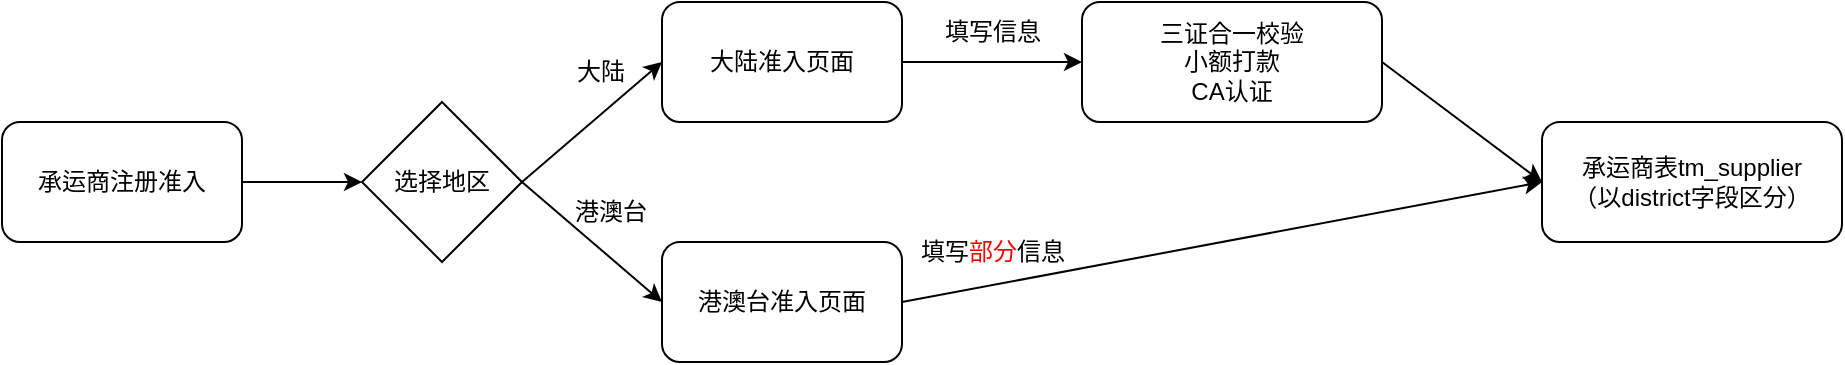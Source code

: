 <mxfile version="21.1.6" type="github">
  <diagram name="第 1 页" id="ubxKcSlFO65tErfigACV">
    <mxGraphModel dx="1434" dy="764" grid="1" gridSize="10" guides="1" tooltips="1" connect="1" arrows="1" fold="1" page="1" pageScale="1" pageWidth="827" pageHeight="1169" math="0" shadow="0">
      <root>
        <mxCell id="0" />
        <mxCell id="1" parent="0" />
        <mxCell id="kHSgpQIC2w--y30t0IKM-1" value="承运商注册准入" style="rounded=1;whiteSpace=wrap;html=1;" vertex="1" parent="1">
          <mxGeometry x="110" y="180" width="120" height="60" as="geometry" />
        </mxCell>
        <mxCell id="kHSgpQIC2w--y30t0IKM-2" value="" style="endArrow=classic;html=1;rounded=0;exitX=1;exitY=0.5;exitDx=0;exitDy=0;" edge="1" parent="1" source="kHSgpQIC2w--y30t0IKM-1" target="kHSgpQIC2w--y30t0IKM-4">
          <mxGeometry width="50" height="50" relative="1" as="geometry">
            <mxPoint x="210" y="410" as="sourcePoint" />
            <mxPoint x="260" y="360" as="targetPoint" />
          </mxGeometry>
        </mxCell>
        <mxCell id="kHSgpQIC2w--y30t0IKM-3" value="大陆准入页面" style="rounded=1;whiteSpace=wrap;html=1;" vertex="1" parent="1">
          <mxGeometry x="440" y="120" width="120" height="60" as="geometry" />
        </mxCell>
        <mxCell id="kHSgpQIC2w--y30t0IKM-4" value="选择地区" style="rhombus;whiteSpace=wrap;html=1;" vertex="1" parent="1">
          <mxGeometry x="290" y="170" width="80" height="80" as="geometry" />
        </mxCell>
        <mxCell id="kHSgpQIC2w--y30t0IKM-5" value="" style="endArrow=classic;html=1;rounded=0;exitX=1;exitY=0.5;exitDx=0;exitDy=0;entryX=0;entryY=0.5;entryDx=0;entryDy=0;" edge="1" parent="1" source="kHSgpQIC2w--y30t0IKM-4" target="kHSgpQIC2w--y30t0IKM-3">
          <mxGeometry width="50" height="50" relative="1" as="geometry">
            <mxPoint x="240" y="220" as="sourcePoint" />
            <mxPoint x="300" y="220" as="targetPoint" />
          </mxGeometry>
        </mxCell>
        <mxCell id="kHSgpQIC2w--y30t0IKM-6" value="港澳台准入页面" style="rounded=1;whiteSpace=wrap;html=1;" vertex="1" parent="1">
          <mxGeometry x="440" y="240" width="120" height="60" as="geometry" />
        </mxCell>
        <mxCell id="kHSgpQIC2w--y30t0IKM-8" value="" style="endArrow=classic;html=1;rounded=0;exitX=1;exitY=0.5;exitDx=0;exitDy=0;entryX=0;entryY=0.5;entryDx=0;entryDy=0;" edge="1" parent="1" source="kHSgpQIC2w--y30t0IKM-4" target="kHSgpQIC2w--y30t0IKM-6">
          <mxGeometry width="50" height="50" relative="1" as="geometry">
            <mxPoint x="380" y="220" as="sourcePoint" />
            <mxPoint x="450" y="150" as="targetPoint" />
          </mxGeometry>
        </mxCell>
        <mxCell id="kHSgpQIC2w--y30t0IKM-9" value="大陆" style="text;html=1;align=center;verticalAlign=middle;resizable=0;points=[];autosize=1;strokeColor=none;fillColor=none;" vertex="1" parent="1">
          <mxGeometry x="384" y="140" width="50" height="30" as="geometry" />
        </mxCell>
        <mxCell id="kHSgpQIC2w--y30t0IKM-10" value="港澳台" style="text;html=1;align=center;verticalAlign=middle;resizable=0;points=[];autosize=1;strokeColor=none;fillColor=none;" vertex="1" parent="1">
          <mxGeometry x="384" y="210" width="60" height="30" as="geometry" />
        </mxCell>
        <mxCell id="kHSgpQIC2w--y30t0IKM-12" value="承运商表tm_supplier&lt;br&gt;（以district字段区分）" style="rounded=1;whiteSpace=wrap;html=1;" vertex="1" parent="1">
          <mxGeometry x="880" y="180" width="150" height="60" as="geometry" />
        </mxCell>
        <mxCell id="kHSgpQIC2w--y30t0IKM-13" value="" style="endArrow=classic;html=1;rounded=0;exitX=1;exitY=0.5;exitDx=0;exitDy=0;entryX=0;entryY=0.5;entryDx=0;entryDy=0;" edge="1" parent="1" source="kHSgpQIC2w--y30t0IKM-3" target="kHSgpQIC2w--y30t0IKM-17">
          <mxGeometry width="50" height="50" relative="1" as="geometry">
            <mxPoint x="640" y="420" as="sourcePoint" />
            <mxPoint x="690" y="370" as="targetPoint" />
          </mxGeometry>
        </mxCell>
        <mxCell id="kHSgpQIC2w--y30t0IKM-14" value="" style="endArrow=classic;html=1;rounded=0;exitX=1;exitY=0.5;exitDx=0;exitDy=0;entryX=0;entryY=0.5;entryDx=0;entryDy=0;" edge="1" parent="1" source="kHSgpQIC2w--y30t0IKM-6" target="kHSgpQIC2w--y30t0IKM-12">
          <mxGeometry width="50" height="50" relative="1" as="geometry">
            <mxPoint x="640" y="420" as="sourcePoint" />
            <mxPoint x="690" y="370" as="targetPoint" />
          </mxGeometry>
        </mxCell>
        <mxCell id="kHSgpQIC2w--y30t0IKM-15" value="填写信息" style="text;html=1;align=center;verticalAlign=middle;resizable=0;points=[];autosize=1;strokeColor=none;fillColor=none;" vertex="1" parent="1">
          <mxGeometry x="570" y="120" width="70" height="30" as="geometry" />
        </mxCell>
        <mxCell id="kHSgpQIC2w--y30t0IKM-16" value="填写&lt;font color=&quot;#ff0000&quot;&gt;部分&lt;/font&gt;信息" style="text;html=1;align=center;verticalAlign=middle;resizable=0;points=[];autosize=1;strokeColor=none;fillColor=none;" vertex="1" parent="1">
          <mxGeometry x="555" y="230" width="100" height="30" as="geometry" />
        </mxCell>
        <mxCell id="kHSgpQIC2w--y30t0IKM-17" value="三证合一校验&lt;br&gt;小额打款&lt;br&gt;CA认证" style="rounded=1;whiteSpace=wrap;html=1;" vertex="1" parent="1">
          <mxGeometry x="650" y="120" width="150" height="60" as="geometry" />
        </mxCell>
        <mxCell id="kHSgpQIC2w--y30t0IKM-18" value="" style="endArrow=classic;html=1;rounded=0;entryX=0;entryY=0.5;entryDx=0;entryDy=0;exitX=1;exitY=0.5;exitDx=0;exitDy=0;" edge="1" parent="1" source="kHSgpQIC2w--y30t0IKM-17" target="kHSgpQIC2w--y30t0IKM-12">
          <mxGeometry width="50" height="50" relative="1" as="geometry">
            <mxPoint x="640" y="400" as="sourcePoint" />
            <mxPoint x="690" y="350" as="targetPoint" />
          </mxGeometry>
        </mxCell>
      </root>
    </mxGraphModel>
  </diagram>
</mxfile>
